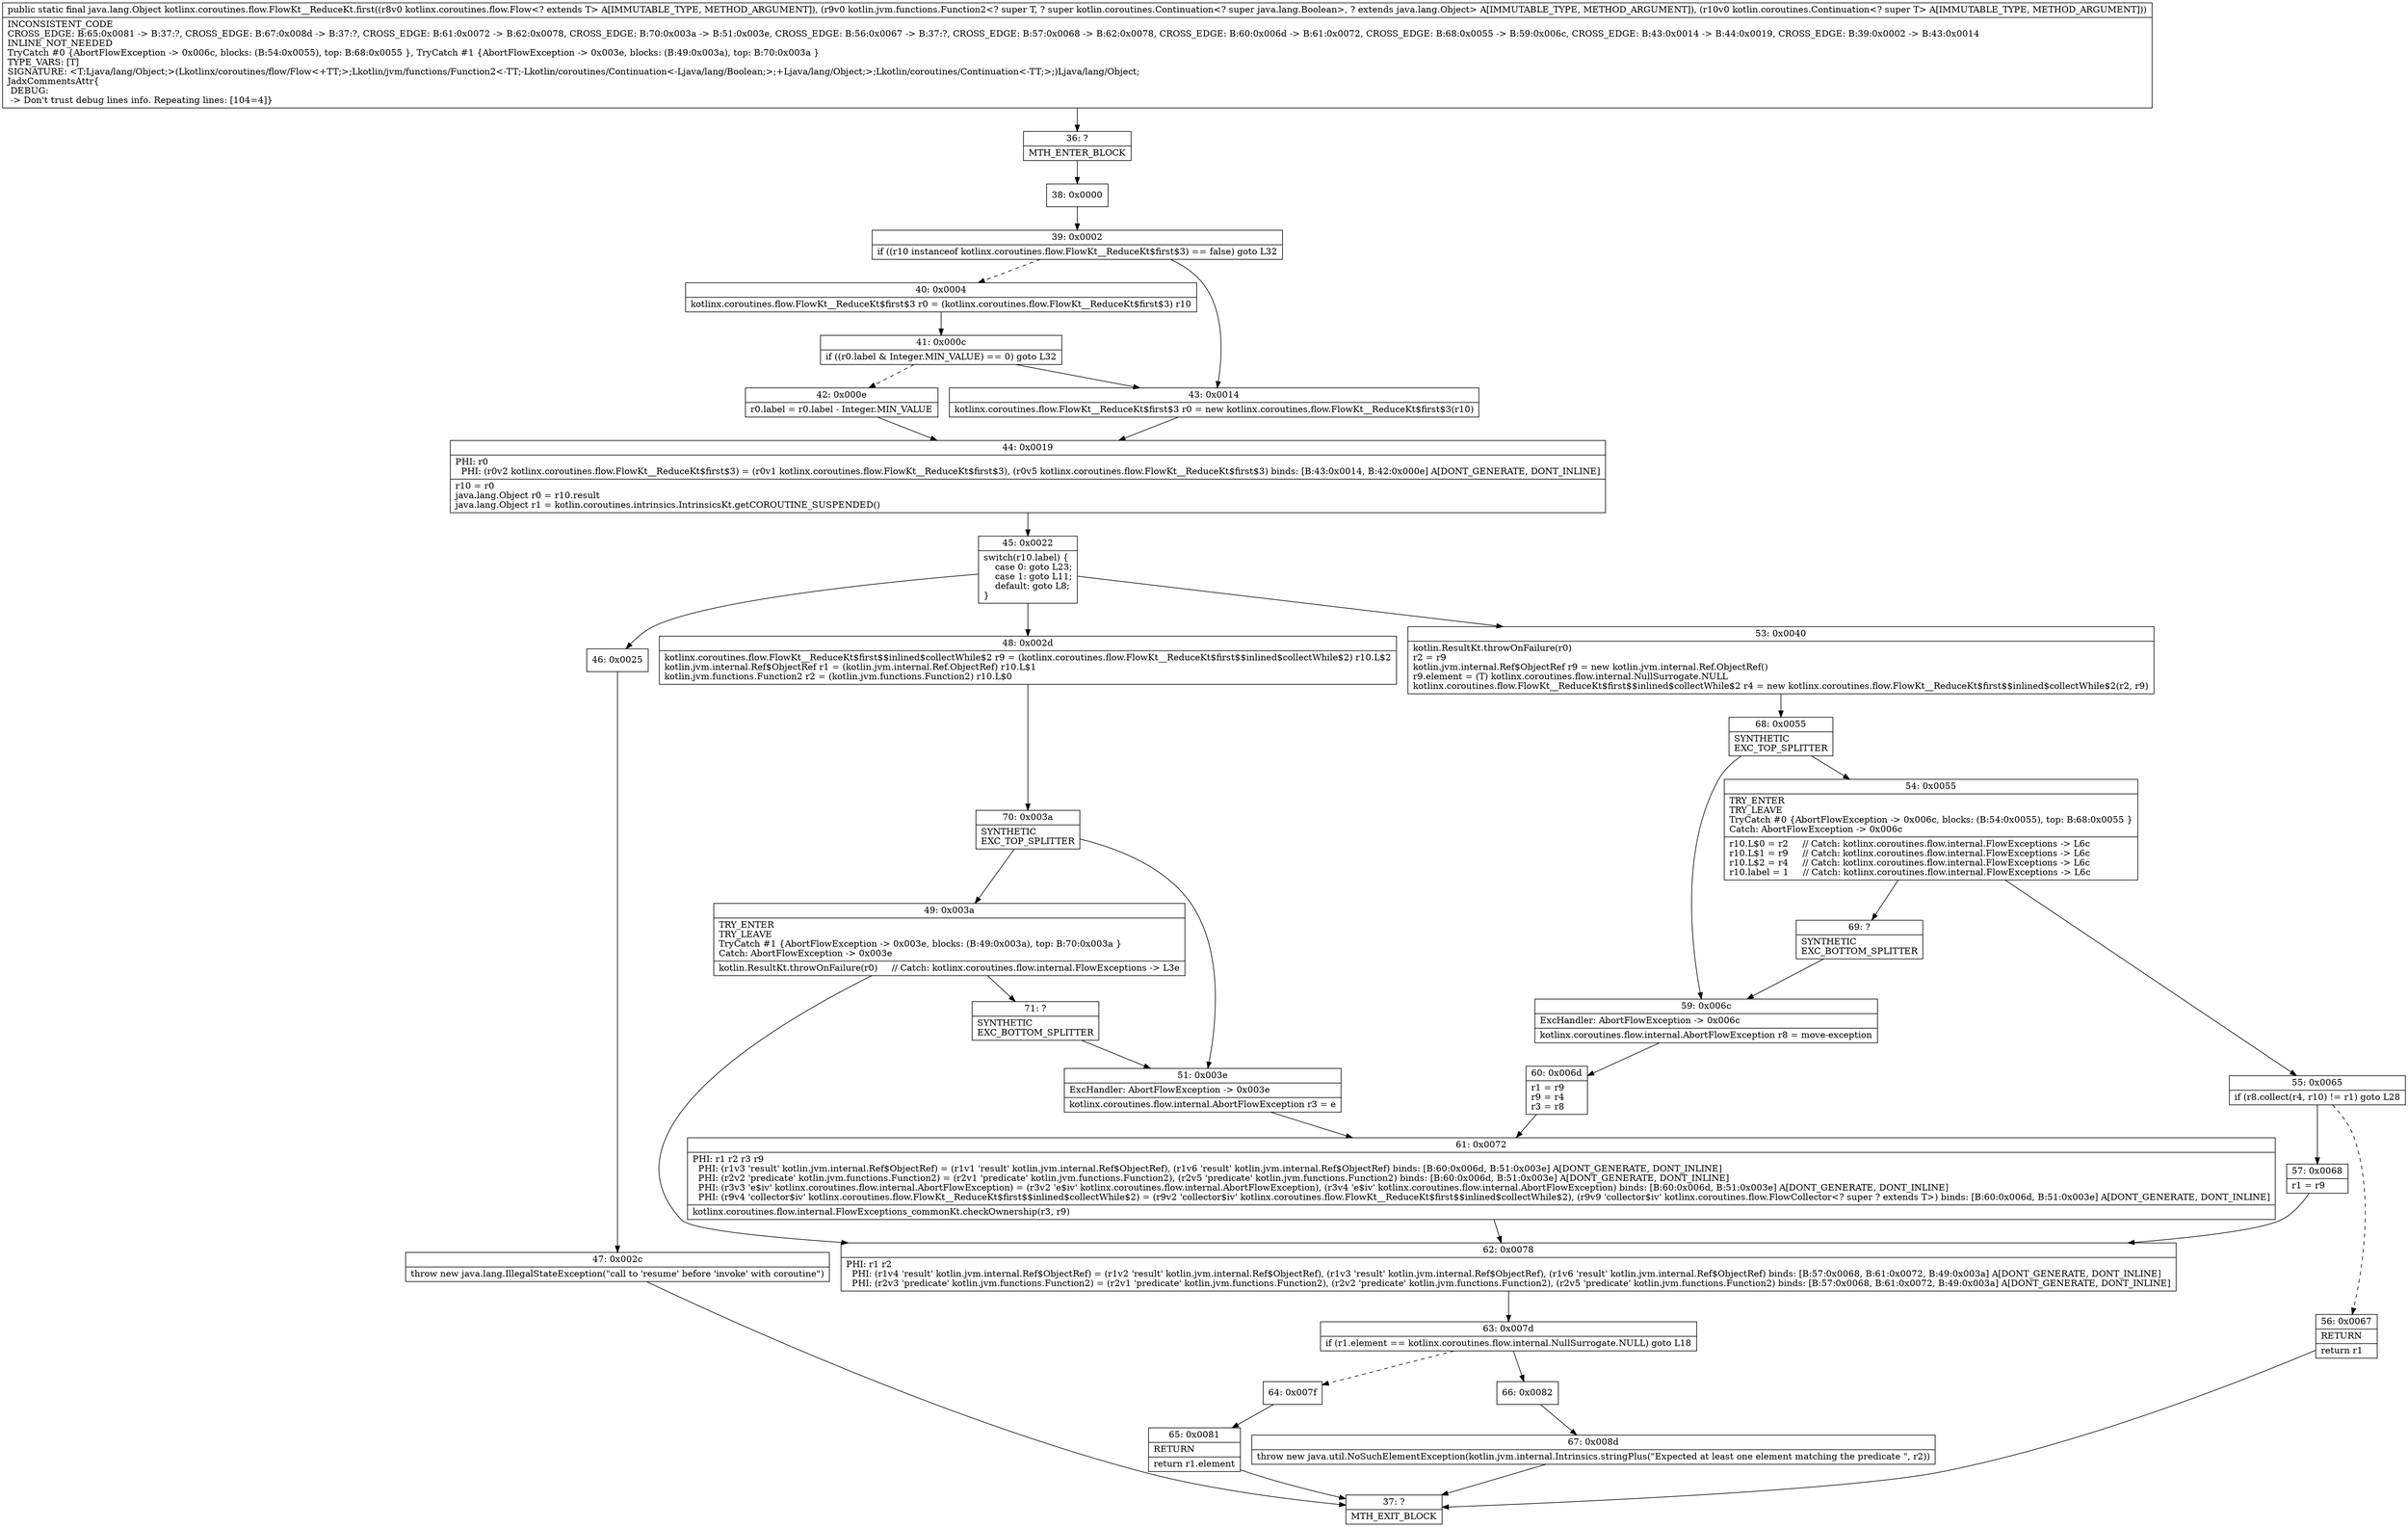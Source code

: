 digraph "CFG forkotlinx.coroutines.flow.FlowKt__ReduceKt.first(Lkotlinx\/coroutines\/flow\/Flow;Lkotlin\/jvm\/functions\/Function2;Lkotlin\/coroutines\/Continuation;)Ljava\/lang\/Object;" {
Node_36 [shape=record,label="{36\:\ ?|MTH_ENTER_BLOCK\l}"];
Node_38 [shape=record,label="{38\:\ 0x0000}"];
Node_39 [shape=record,label="{39\:\ 0x0002|if ((r10 instanceof kotlinx.coroutines.flow.FlowKt__ReduceKt$first$3) == false) goto L32\l}"];
Node_40 [shape=record,label="{40\:\ 0x0004|kotlinx.coroutines.flow.FlowKt__ReduceKt$first$3 r0 = (kotlinx.coroutines.flow.FlowKt__ReduceKt$first$3) r10\l}"];
Node_41 [shape=record,label="{41\:\ 0x000c|if ((r0.label & Integer.MIN_VALUE) == 0) goto L32\l}"];
Node_42 [shape=record,label="{42\:\ 0x000e|r0.label = r0.label \- Integer.MIN_VALUE\l}"];
Node_44 [shape=record,label="{44\:\ 0x0019|PHI: r0 \l  PHI: (r0v2 kotlinx.coroutines.flow.FlowKt__ReduceKt$first$3) = (r0v1 kotlinx.coroutines.flow.FlowKt__ReduceKt$first$3), (r0v5 kotlinx.coroutines.flow.FlowKt__ReduceKt$first$3) binds: [B:43:0x0014, B:42:0x000e] A[DONT_GENERATE, DONT_INLINE]\l|r10 = r0\ljava.lang.Object r0 = r10.result\ljava.lang.Object r1 = kotlin.coroutines.intrinsics.IntrinsicsKt.getCOROUTINE_SUSPENDED()\l}"];
Node_45 [shape=record,label="{45\:\ 0x0022|switch(r10.label) \{\l    case 0: goto L23;\l    case 1: goto L11;\l    default: goto L8;\l\}\l}"];
Node_46 [shape=record,label="{46\:\ 0x0025}"];
Node_47 [shape=record,label="{47\:\ 0x002c|throw new java.lang.IllegalStateException(\"call to 'resume' before 'invoke' with coroutine\")\l}"];
Node_37 [shape=record,label="{37\:\ ?|MTH_EXIT_BLOCK\l}"];
Node_48 [shape=record,label="{48\:\ 0x002d|kotlinx.coroutines.flow.FlowKt__ReduceKt$first$$inlined$collectWhile$2 r9 = (kotlinx.coroutines.flow.FlowKt__ReduceKt$first$$inlined$collectWhile$2) r10.L$2\lkotlin.jvm.internal.Ref$ObjectRef r1 = (kotlin.jvm.internal.Ref.ObjectRef) r10.L$1\lkotlin.jvm.functions.Function2 r2 = (kotlin.jvm.functions.Function2) r10.L$0\l}"];
Node_70 [shape=record,label="{70\:\ 0x003a|SYNTHETIC\lEXC_TOP_SPLITTER\l}"];
Node_49 [shape=record,label="{49\:\ 0x003a|TRY_ENTER\lTRY_LEAVE\lTryCatch #1 \{AbortFlowException \-\> 0x003e, blocks: (B:49:0x003a), top: B:70:0x003a \}\lCatch: AbortFlowException \-\> 0x003e\l|kotlin.ResultKt.throwOnFailure(r0)     \/\/ Catch: kotlinx.coroutines.flow.internal.FlowExceptions \-\> L3e\l}"];
Node_62 [shape=record,label="{62\:\ 0x0078|PHI: r1 r2 \l  PHI: (r1v4 'result' kotlin.jvm.internal.Ref$ObjectRef) = (r1v2 'result' kotlin.jvm.internal.Ref$ObjectRef), (r1v3 'result' kotlin.jvm.internal.Ref$ObjectRef), (r1v6 'result' kotlin.jvm.internal.Ref$ObjectRef) binds: [B:57:0x0068, B:61:0x0072, B:49:0x003a] A[DONT_GENERATE, DONT_INLINE]\l  PHI: (r2v3 'predicate' kotlin.jvm.functions.Function2) = (r2v1 'predicate' kotlin.jvm.functions.Function2), (r2v2 'predicate' kotlin.jvm.functions.Function2), (r2v5 'predicate' kotlin.jvm.functions.Function2) binds: [B:57:0x0068, B:61:0x0072, B:49:0x003a] A[DONT_GENERATE, DONT_INLINE]\l}"];
Node_63 [shape=record,label="{63\:\ 0x007d|if (r1.element == kotlinx.coroutines.flow.internal.NullSurrogate.NULL) goto L18\l}"];
Node_64 [shape=record,label="{64\:\ 0x007f}"];
Node_65 [shape=record,label="{65\:\ 0x0081|RETURN\l|return r1.element\l}"];
Node_66 [shape=record,label="{66\:\ 0x0082}"];
Node_67 [shape=record,label="{67\:\ 0x008d|throw new java.util.NoSuchElementException(kotlin.jvm.internal.Intrinsics.stringPlus(\"Expected at least one element matching the predicate \", r2))\l}"];
Node_71 [shape=record,label="{71\:\ ?|SYNTHETIC\lEXC_BOTTOM_SPLITTER\l}"];
Node_51 [shape=record,label="{51\:\ 0x003e|ExcHandler: AbortFlowException \-\> 0x003e\l|kotlinx.coroutines.flow.internal.AbortFlowException r3 = e\l}"];
Node_61 [shape=record,label="{61\:\ 0x0072|PHI: r1 r2 r3 r9 \l  PHI: (r1v3 'result' kotlin.jvm.internal.Ref$ObjectRef) = (r1v1 'result' kotlin.jvm.internal.Ref$ObjectRef), (r1v6 'result' kotlin.jvm.internal.Ref$ObjectRef) binds: [B:60:0x006d, B:51:0x003e] A[DONT_GENERATE, DONT_INLINE]\l  PHI: (r2v2 'predicate' kotlin.jvm.functions.Function2) = (r2v1 'predicate' kotlin.jvm.functions.Function2), (r2v5 'predicate' kotlin.jvm.functions.Function2) binds: [B:60:0x006d, B:51:0x003e] A[DONT_GENERATE, DONT_INLINE]\l  PHI: (r3v3 'e$iv' kotlinx.coroutines.flow.internal.AbortFlowException) = (r3v2 'e$iv' kotlinx.coroutines.flow.internal.AbortFlowException), (r3v4 'e$iv' kotlinx.coroutines.flow.internal.AbortFlowException) binds: [B:60:0x006d, B:51:0x003e] A[DONT_GENERATE, DONT_INLINE]\l  PHI: (r9v4 'collector$iv' kotlinx.coroutines.flow.FlowKt__ReduceKt$first$$inlined$collectWhile$2) = (r9v2 'collector$iv' kotlinx.coroutines.flow.FlowKt__ReduceKt$first$$inlined$collectWhile$2), (r9v9 'collector$iv' kotlinx.coroutines.flow.FlowCollector\<? super ? extends T\>) binds: [B:60:0x006d, B:51:0x003e] A[DONT_GENERATE, DONT_INLINE]\l|kotlinx.coroutines.flow.internal.FlowExceptions_commonKt.checkOwnership(r3, r9)\l}"];
Node_53 [shape=record,label="{53\:\ 0x0040|kotlin.ResultKt.throwOnFailure(r0)\lr2 = r9\lkotlin.jvm.internal.Ref$ObjectRef r9 = new kotlin.jvm.internal.Ref.ObjectRef()\lr9.element = (T) kotlinx.coroutines.flow.internal.NullSurrogate.NULL\lkotlinx.coroutines.flow.FlowKt__ReduceKt$first$$inlined$collectWhile$2 r4 = new kotlinx.coroutines.flow.FlowKt__ReduceKt$first$$inlined$collectWhile$2(r2, r9)\l}"];
Node_68 [shape=record,label="{68\:\ 0x0055|SYNTHETIC\lEXC_TOP_SPLITTER\l}"];
Node_54 [shape=record,label="{54\:\ 0x0055|TRY_ENTER\lTRY_LEAVE\lTryCatch #0 \{AbortFlowException \-\> 0x006c, blocks: (B:54:0x0055), top: B:68:0x0055 \}\lCatch: AbortFlowException \-\> 0x006c\l|r10.L$0 = r2     \/\/ Catch: kotlinx.coroutines.flow.internal.FlowExceptions \-\> L6c\lr10.L$1 = r9     \/\/ Catch: kotlinx.coroutines.flow.internal.FlowExceptions \-\> L6c\lr10.L$2 = r4     \/\/ Catch: kotlinx.coroutines.flow.internal.FlowExceptions \-\> L6c\lr10.label = 1     \/\/ Catch: kotlinx.coroutines.flow.internal.FlowExceptions \-\> L6c\l}"];
Node_55 [shape=record,label="{55\:\ 0x0065|if (r8.collect(r4, r10) != r1) goto L28\l}"];
Node_56 [shape=record,label="{56\:\ 0x0067|RETURN\l|return r1\l}"];
Node_57 [shape=record,label="{57\:\ 0x0068|r1 = r9\l}"];
Node_69 [shape=record,label="{69\:\ ?|SYNTHETIC\lEXC_BOTTOM_SPLITTER\l}"];
Node_59 [shape=record,label="{59\:\ 0x006c|ExcHandler: AbortFlowException \-\> 0x006c\l|kotlinx.coroutines.flow.internal.AbortFlowException r8 = move\-exception\l}"];
Node_60 [shape=record,label="{60\:\ 0x006d|r1 = r9\lr9 = r4\lr3 = r8\l}"];
Node_43 [shape=record,label="{43\:\ 0x0014|kotlinx.coroutines.flow.FlowKt__ReduceKt$first$3 r0 = new kotlinx.coroutines.flow.FlowKt__ReduceKt$first$3(r10)\l}"];
MethodNode[shape=record,label="{public static final java.lang.Object kotlinx.coroutines.flow.FlowKt__ReduceKt.first((r8v0 kotlinx.coroutines.flow.Flow\<? extends T\> A[IMMUTABLE_TYPE, METHOD_ARGUMENT]), (r9v0 kotlin.jvm.functions.Function2\<? super T, ? super kotlin.coroutines.Continuation\<? super java.lang.Boolean\>, ? extends java.lang.Object\> A[IMMUTABLE_TYPE, METHOD_ARGUMENT]), (r10v0 kotlin.coroutines.Continuation\<? super T\> A[IMMUTABLE_TYPE, METHOD_ARGUMENT]))  | INCONSISTENT_CODE\lCROSS_EDGE: B:65:0x0081 \-\> B:37:?, CROSS_EDGE: B:67:0x008d \-\> B:37:?, CROSS_EDGE: B:61:0x0072 \-\> B:62:0x0078, CROSS_EDGE: B:70:0x003a \-\> B:51:0x003e, CROSS_EDGE: B:56:0x0067 \-\> B:37:?, CROSS_EDGE: B:57:0x0068 \-\> B:62:0x0078, CROSS_EDGE: B:60:0x006d \-\> B:61:0x0072, CROSS_EDGE: B:68:0x0055 \-\> B:59:0x006c, CROSS_EDGE: B:43:0x0014 \-\> B:44:0x0019, CROSS_EDGE: B:39:0x0002 \-\> B:43:0x0014\lINLINE_NOT_NEEDED\lTryCatch #0 \{AbortFlowException \-\> 0x006c, blocks: (B:54:0x0055), top: B:68:0x0055 \}, TryCatch #1 \{AbortFlowException \-\> 0x003e, blocks: (B:49:0x003a), top: B:70:0x003a \}\lTYPE_VARS: [T]\lSIGNATURE: \<T:Ljava\/lang\/Object;\>(Lkotlinx\/coroutines\/flow\/Flow\<+TT;\>;Lkotlin\/jvm\/functions\/Function2\<\-TT;\-Lkotlin\/coroutines\/Continuation\<\-Ljava\/lang\/Boolean;\>;+Ljava\/lang\/Object;\>;Lkotlin\/coroutines\/Continuation\<\-TT;\>;)Ljava\/lang\/Object;\lJadxCommentsAttr\{\l DEBUG: \l \-\> Don't trust debug lines info. Repeating lines: [104=4]\}\l}"];
MethodNode -> Node_36;Node_36 -> Node_38;
Node_38 -> Node_39;
Node_39 -> Node_40[style=dashed];
Node_39 -> Node_43;
Node_40 -> Node_41;
Node_41 -> Node_42[style=dashed];
Node_41 -> Node_43;
Node_42 -> Node_44;
Node_44 -> Node_45;
Node_45 -> Node_46;
Node_45 -> Node_48;
Node_45 -> Node_53;
Node_46 -> Node_47;
Node_47 -> Node_37;
Node_48 -> Node_70;
Node_70 -> Node_49;
Node_70 -> Node_51;
Node_49 -> Node_62;
Node_49 -> Node_71;
Node_62 -> Node_63;
Node_63 -> Node_64[style=dashed];
Node_63 -> Node_66;
Node_64 -> Node_65;
Node_65 -> Node_37;
Node_66 -> Node_67;
Node_67 -> Node_37;
Node_71 -> Node_51;
Node_51 -> Node_61;
Node_61 -> Node_62;
Node_53 -> Node_68;
Node_68 -> Node_54;
Node_68 -> Node_59;
Node_54 -> Node_55;
Node_54 -> Node_69;
Node_55 -> Node_56[style=dashed];
Node_55 -> Node_57;
Node_56 -> Node_37;
Node_57 -> Node_62;
Node_69 -> Node_59;
Node_59 -> Node_60;
Node_60 -> Node_61;
Node_43 -> Node_44;
}

